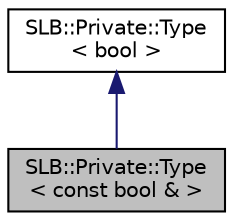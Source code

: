 digraph "SLB::Private::Type&lt; const bool &amp; &gt;"
{
  edge [fontname="Helvetica",fontsize="10",labelfontname="Helvetica",labelfontsize="10"];
  node [fontname="Helvetica",fontsize="10",shape=record];
  Node1 [label="SLB::Private::Type\l\< const bool & \>",height=0.2,width=0.4,color="black", fillcolor="grey75", style="filled", fontcolor="black"];
  Node2 -> Node1 [dir="back",color="midnightblue",fontsize="10",style="solid",fontname="Helvetica"];
  Node2 [label="SLB::Private::Type\l\< bool \>",height=0.2,width=0.4,color="black", fillcolor="white", style="filled",URL="$structSLB_1_1Private_1_1Type_3_01bool_01_4.html"];
}
